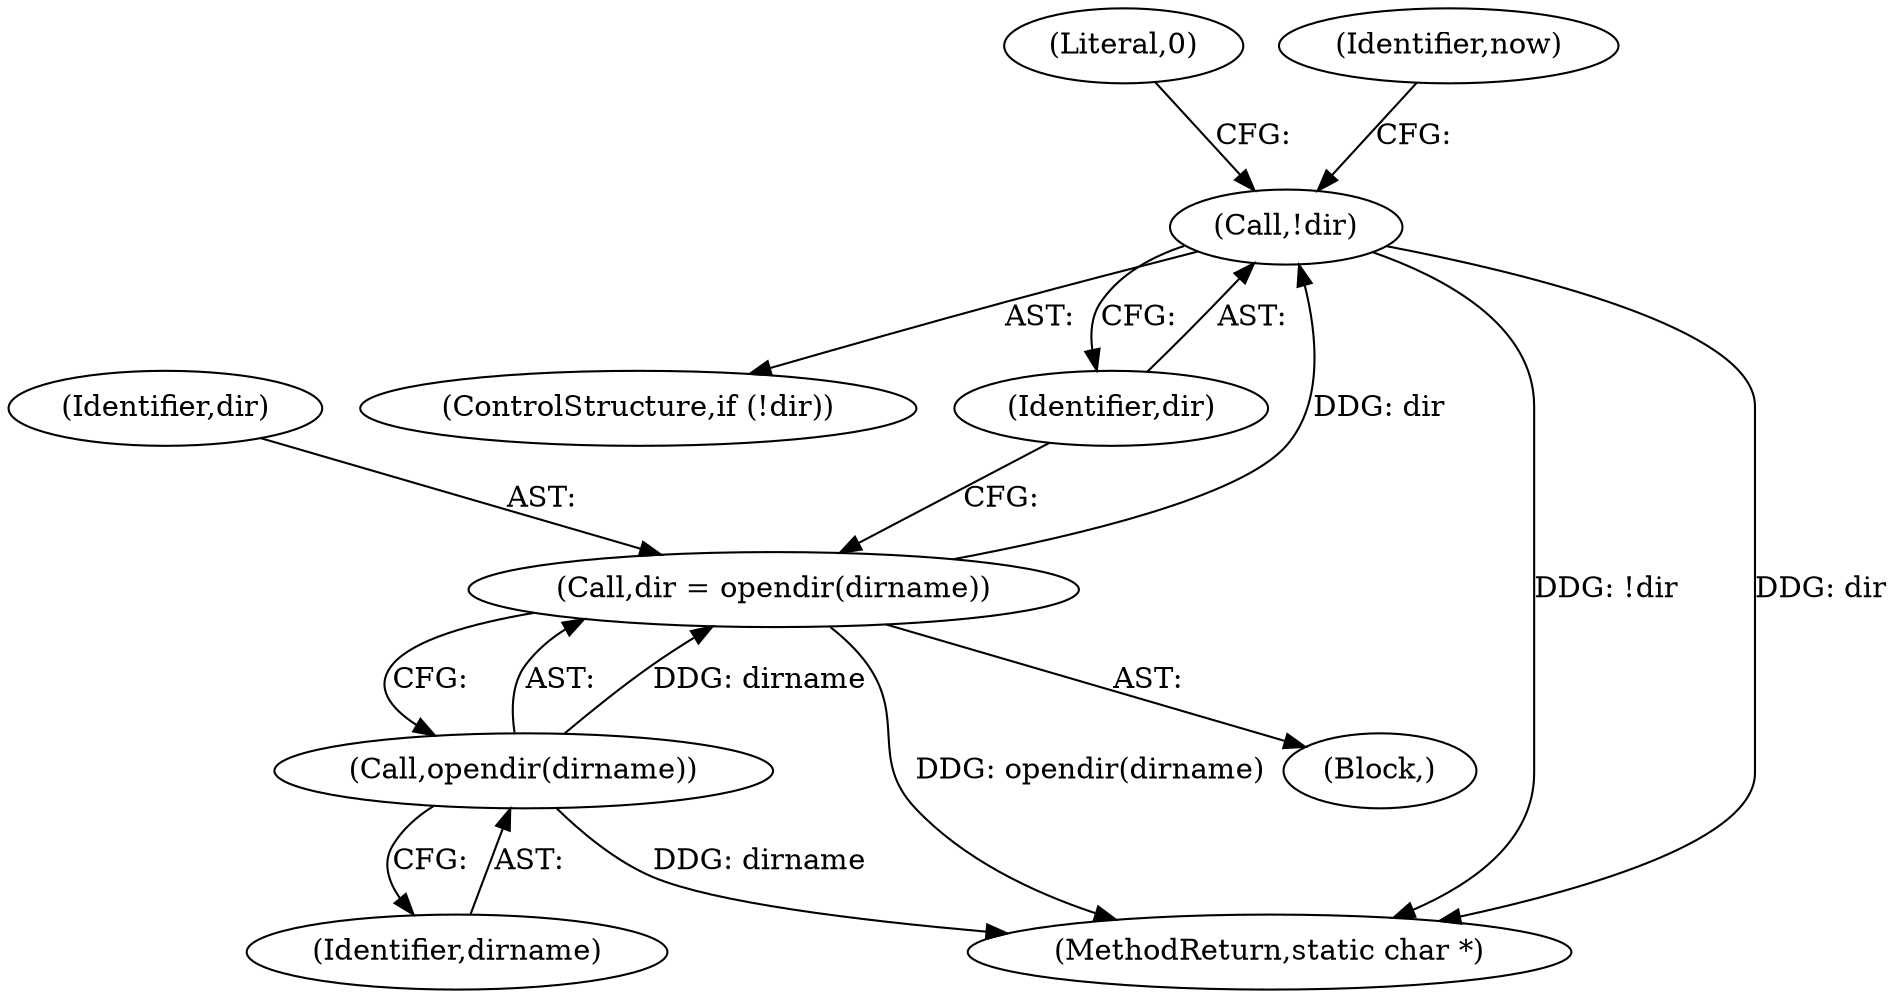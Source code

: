 digraph "0_php_25e8fcc88fa20dc9d4c47184471003f436927cde@pointer" {
"1000486" [label="(Call,!dir)"];
"1000481" [label="(Call,dir = opendir(dirname))"];
"1000483" [label="(Call,opendir(dirname))"];
"1000490" [label="(Literal,0)"];
"1000482" [label="(Identifier,dir)"];
"1000485" [label="(ControlStructure,if (!dir))"];
"1000493" [label="(Identifier,now)"];
"1000486" [label="(Call,!dir)"];
"1000484" [label="(Identifier,dirname)"];
"1000481" [label="(Call,dir = opendir(dirname))"];
"1000483" [label="(Call,opendir(dirname))"];
"1000463" [label="(Block,)"];
"1000528" [label="(MethodReturn,static char *)"];
"1000487" [label="(Identifier,dir)"];
"1000486" -> "1000485"  [label="AST: "];
"1000486" -> "1000487"  [label="CFG: "];
"1000487" -> "1000486"  [label="AST: "];
"1000490" -> "1000486"  [label="CFG: "];
"1000493" -> "1000486"  [label="CFG: "];
"1000486" -> "1000528"  [label="DDG: !dir"];
"1000486" -> "1000528"  [label="DDG: dir"];
"1000481" -> "1000486"  [label="DDG: dir"];
"1000481" -> "1000463"  [label="AST: "];
"1000481" -> "1000483"  [label="CFG: "];
"1000482" -> "1000481"  [label="AST: "];
"1000483" -> "1000481"  [label="AST: "];
"1000487" -> "1000481"  [label="CFG: "];
"1000481" -> "1000528"  [label="DDG: opendir(dirname)"];
"1000483" -> "1000481"  [label="DDG: dirname"];
"1000483" -> "1000484"  [label="CFG: "];
"1000484" -> "1000483"  [label="AST: "];
"1000483" -> "1000528"  [label="DDG: dirname"];
}
